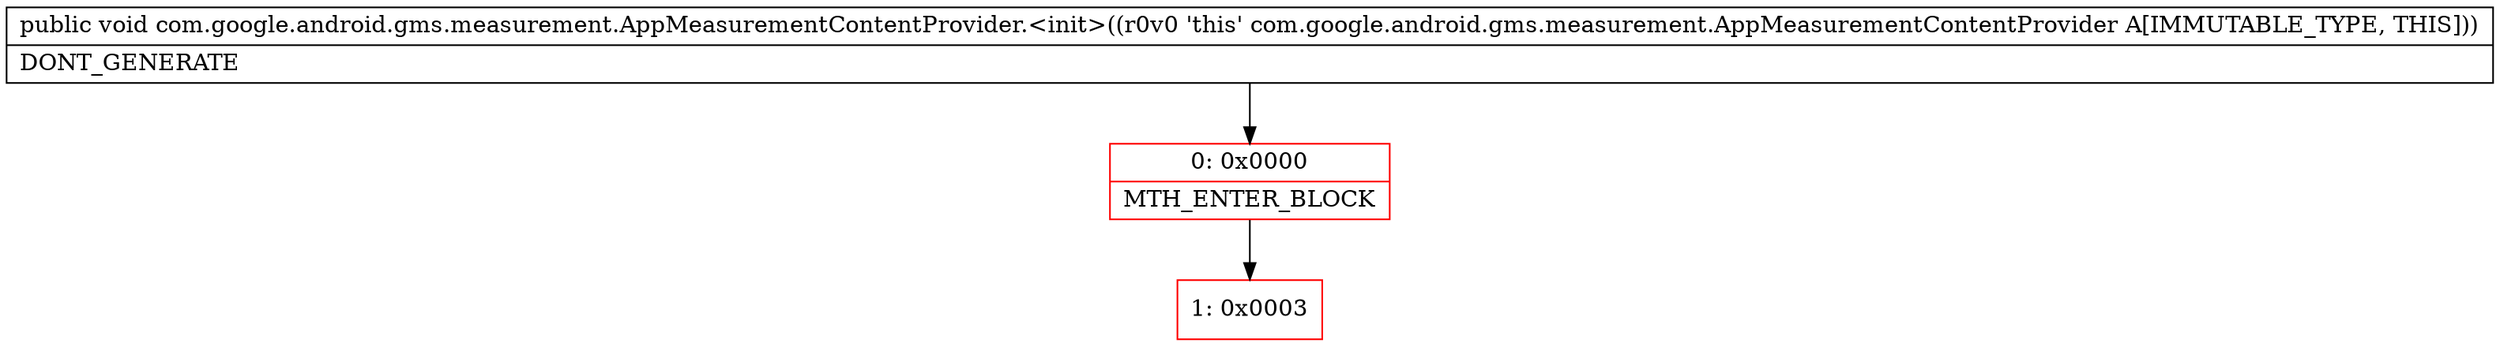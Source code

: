 digraph "CFG forcom.google.android.gms.measurement.AppMeasurementContentProvider.\<init\>()V" {
subgraph cluster_Region_352753509 {
label = "R(0)";
node [shape=record,color=blue];
}
Node_0 [shape=record,color=red,label="{0\:\ 0x0000|MTH_ENTER_BLOCK\l}"];
Node_1 [shape=record,color=red,label="{1\:\ 0x0003}"];
MethodNode[shape=record,label="{public void com.google.android.gms.measurement.AppMeasurementContentProvider.\<init\>((r0v0 'this' com.google.android.gms.measurement.AppMeasurementContentProvider A[IMMUTABLE_TYPE, THIS]))  | DONT_GENERATE\l}"];
MethodNode -> Node_0;
Node_0 -> Node_1;
}

